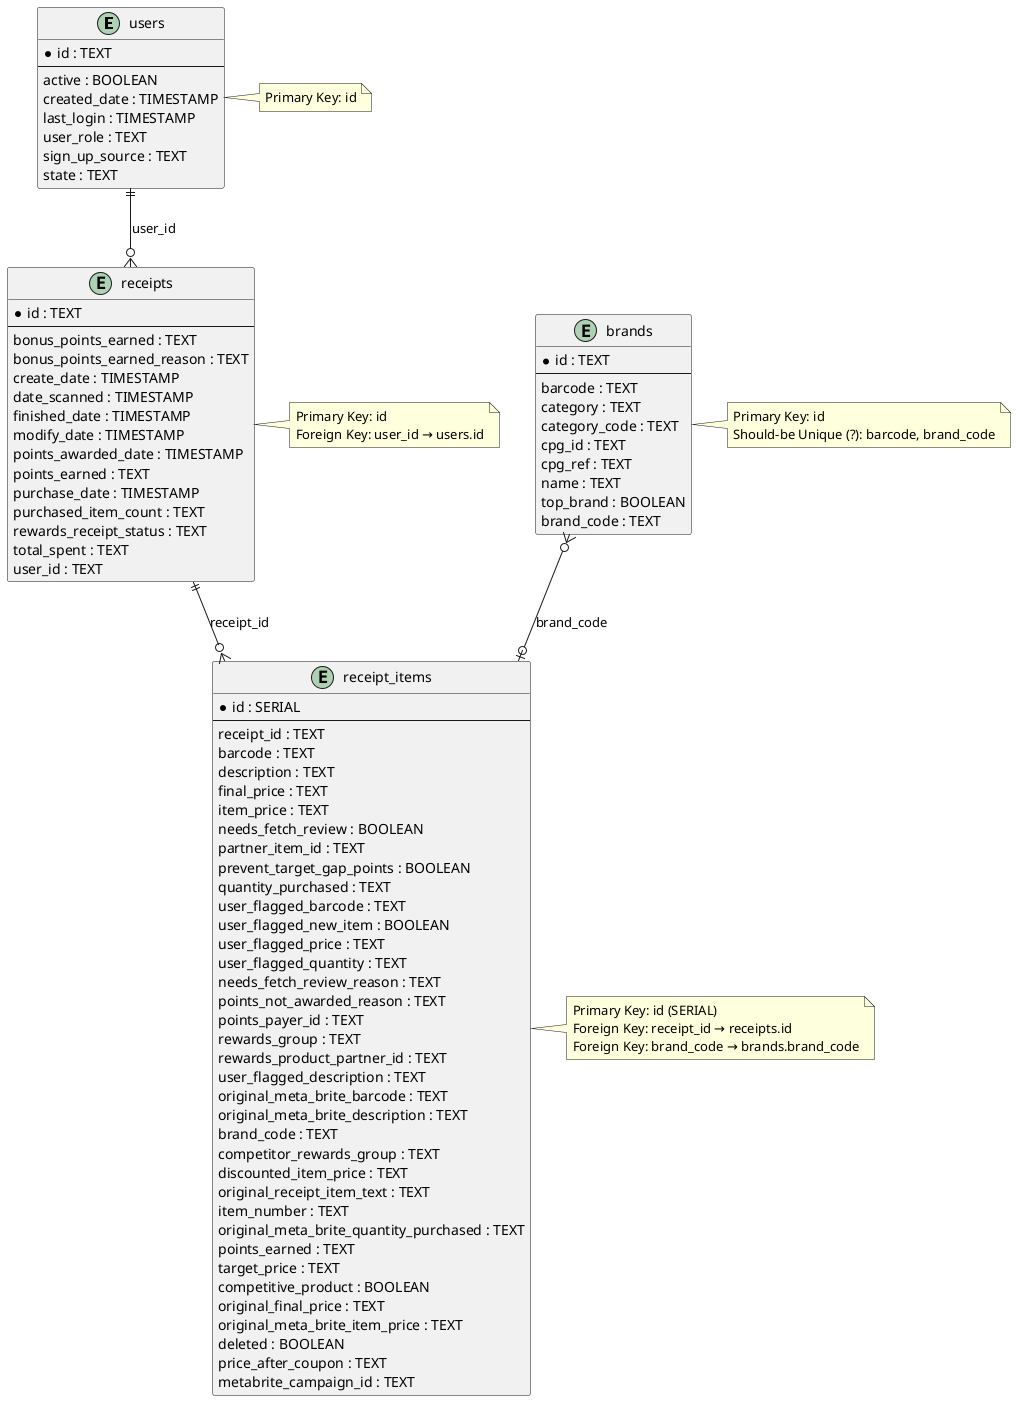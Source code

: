 @startuml
' Define entities
entity users {
    *id : TEXT
    --
    active : BOOLEAN
    created_date : TIMESTAMP
    last_login : TIMESTAMP
    user_role : TEXT
    sign_up_source : TEXT
    state : TEXT
}

entity brands {
    *id : TEXT
    --
    barcode : TEXT
    category : TEXT
    category_code : TEXT
    cpg_id : TEXT
    cpg_ref : TEXT
    name : TEXT
    top_brand : BOOLEAN
    brand_code : TEXT
}

entity receipts {
    *id : TEXT
    --
    bonus_points_earned : TEXT
    bonus_points_earned_reason : TEXT
    create_date : TIMESTAMP
    date_scanned : TIMESTAMP
    finished_date : TIMESTAMP
    modify_date : TIMESTAMP
    points_awarded_date : TIMESTAMP
    points_earned : TEXT
    purchase_date : TIMESTAMP
    purchased_item_count : TEXT
    rewards_receipt_status : TEXT
    total_spent : TEXT
    user_id : TEXT
}

entity receipt_items {
    *id : SERIAL
    --
    receipt_id : TEXT
    barcode : TEXT
    description : TEXT
    final_price : TEXT
    item_price : TEXT
    needs_fetch_review : BOOLEAN
    partner_item_id : TEXT
    prevent_target_gap_points : BOOLEAN
    quantity_purchased : TEXT
    user_flagged_barcode : TEXT
    user_flagged_new_item : BOOLEAN
    user_flagged_price : TEXT
    user_flagged_quantity : TEXT
    needs_fetch_review_reason : TEXT
    points_not_awarded_reason : TEXT
    points_payer_id : TEXT
    rewards_group : TEXT
    rewards_product_partner_id : TEXT
    user_flagged_description : TEXT
    original_meta_brite_barcode : TEXT
    original_meta_brite_description : TEXT
    brand_code : TEXT
    competitor_rewards_group : TEXT
    discounted_item_price : TEXT
    original_receipt_item_text : TEXT
    item_number : TEXT
    original_meta_brite_quantity_purchased : TEXT
    points_earned : TEXT
    target_price : TEXT
    competitive_product : BOOLEAN
    original_final_price : TEXT
    original_meta_brite_item_price : TEXT
    deleted : BOOLEAN
    price_after_coupon : TEXT
    metabrite_campaign_id : TEXT
}

' Define relationships
users ||--o{ receipts : "user_id"
receipts ||--o{ receipt_items : "receipt_id"
brands }o--o| receipt_items : "brand_code"

' Add notes for clarity
note right of users
  Primary Key: id
end note

note right of brands
  Primary Key: id
  Should-be Unique (?): barcode, brand_code
end note

note right of receipts
  Primary Key: id
  Foreign Key: user_id → users.id
end note

note right of receipt_items
  Primary Key: id (SERIAL)
  Foreign Key: receipt_id → receipts.id
  Foreign Key: brand_code → brands.brand_code
end note

@enduml